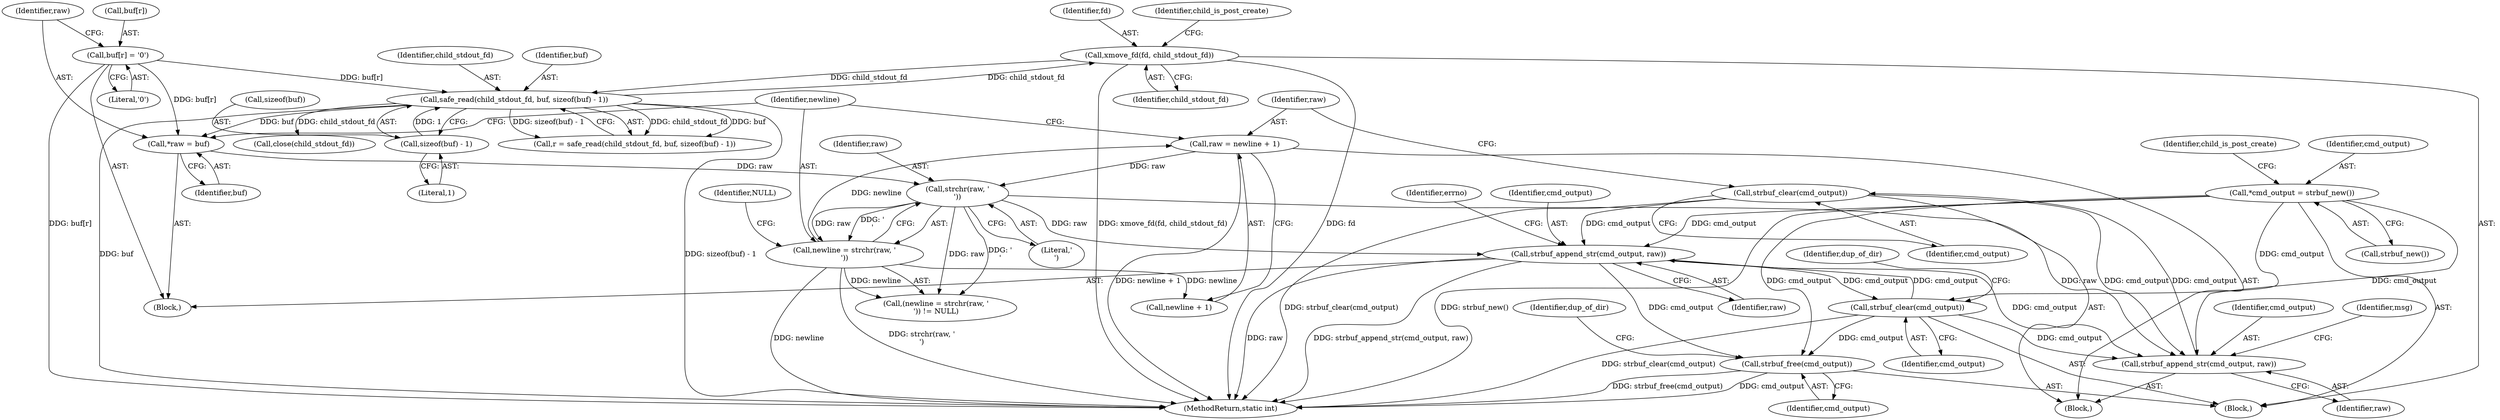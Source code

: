 digraph "0_abrt_8939398b82006ba1fec4ed491339fc075f43fc7c_0@pointer" {
"1000265" [label="(Call,strbuf_clear(cmd_output))"];
"1000235" [label="(Call,strbuf_append_str(cmd_output, raw))"];
"1000183" [label="(Call,*cmd_output = strbuf_new())"];
"1000475" [label="(Call,strbuf_clear(cmd_output))"];
"1000272" [label="(Call,strbuf_append_str(cmd_output, raw))"];
"1000265" [label="(Call,strbuf_clear(cmd_output))"];
"1000226" [label="(Call,strchr(raw, '\n'))"];
"1000218" [label="(Call,*raw = buf)"];
"1000212" [label="(Call,buf[r] = '\0')"];
"1000200" [label="(Call,safe_read(child_stdout_fd, buf, sizeof(buf) - 1))"];
"1000469" [label="(Call,xmove_fd(fd, child_stdout_fd))"];
"1000203" [label="(Call,sizeof(buf) - 1)"];
"1000267" [label="(Call,raw = newline + 1)"];
"1000224" [label="(Call,newline = strchr(raw, '\n'))"];
"1000490" [label="(Call,strbuf_free(cmd_output))"];
"1000268" [label="(Identifier,raw)"];
"1000220" [label="(Identifier,buf)"];
"1000201" [label="(Identifier,child_stdout_fd)"];
"1000269" [label="(Call,newline + 1)"];
"1000228" [label="(Literal,'\n')"];
"1000195" [label="(Identifier,errno)"];
"1000227" [label="(Identifier,raw)"];
"1000274" [label="(Identifier,raw)"];
"1000185" [label="(Call,strbuf_new())"];
"1000229" [label="(Identifier,NULL)"];
"1000203" [label="(Call,sizeof(buf) - 1)"];
"1000236" [label="(Identifier,cmd_output)"];
"1000216" [label="(Literal,'\0')"];
"1000475" [label="(Call,strbuf_clear(cmd_output))"];
"1000491" [label="(Identifier,cmd_output)"];
"1000224" [label="(Call,newline = strchr(raw, '\n'))"];
"1000226" [label="(Call,strchr(raw, '\n'))"];
"1000218" [label="(Call,*raw = buf)"];
"1000206" [label="(Literal,1)"];
"1000237" [label="(Identifier,raw)"];
"1000225" [label="(Identifier,newline)"];
"1000493" [label="(Identifier,dup_of_dir)"];
"1000192" [label="(Block,)"];
"1000202" [label="(Identifier,buf)"];
"1000476" [label="(Identifier,cmd_output)"];
"1000471" [label="(Identifier,child_stdout_fd)"];
"1000265" [label="(Call,strbuf_clear(cmd_output))"];
"1000200" [label="(Call,safe_read(child_stdout_fd, buf, sizeof(buf) - 1))"];
"1000235" [label="(Call,strbuf_append_str(cmd_output, raw))"];
"1000213" [label="(Call,buf[r])"];
"1000240" [label="(Identifier,msg)"];
"1000219" [label="(Identifier,raw)"];
"1000267" [label="(Call,raw = newline + 1)"];
"1000473" [label="(Identifier,child_is_post_create)"];
"1000272" [label="(Call,strbuf_append_str(cmd_output, raw))"];
"1000204" [label="(Call,sizeof(buf))"];
"1000494" [label="(Call,close(child_stdout_fd))"];
"1000478" [label="(Identifier,dup_of_dir)"];
"1000470" [label="(Identifier,fd)"];
"1000212" [label="(Call,buf[r] = '\0')"];
"1000498" [label="(MethodReturn,static int)"];
"1000198" [label="(Call,r = safe_read(child_stdout_fd, buf, sizeof(buf) - 1))"];
"1000230" [label="(Block,)"];
"1000273" [label="(Identifier,cmd_output)"];
"1000266" [label="(Identifier,cmd_output)"];
"1000133" [label="(Block,)"];
"1000184" [label="(Identifier,cmd_output)"];
"1000490" [label="(Call,strbuf_free(cmd_output))"];
"1000223" [label="(Call,(newline = strchr(raw, '\n')) != NULL)"];
"1000469" [label="(Call,xmove_fd(fd, child_stdout_fd))"];
"1000183" [label="(Call,*cmd_output = strbuf_new())"];
"1000188" [label="(Identifier,child_is_post_create)"];
"1000265" -> "1000230"  [label="AST: "];
"1000265" -> "1000266"  [label="CFG: "];
"1000266" -> "1000265"  [label="AST: "];
"1000268" -> "1000265"  [label="CFG: "];
"1000265" -> "1000498"  [label="DDG: strbuf_clear(cmd_output)"];
"1000265" -> "1000235"  [label="DDG: cmd_output"];
"1000235" -> "1000265"  [label="DDG: cmd_output"];
"1000265" -> "1000272"  [label="DDG: cmd_output"];
"1000235" -> "1000230"  [label="AST: "];
"1000235" -> "1000237"  [label="CFG: "];
"1000236" -> "1000235"  [label="AST: "];
"1000237" -> "1000235"  [label="AST: "];
"1000240" -> "1000235"  [label="CFG: "];
"1000183" -> "1000235"  [label="DDG: cmd_output"];
"1000475" -> "1000235"  [label="DDG: cmd_output"];
"1000272" -> "1000235"  [label="DDG: cmd_output"];
"1000226" -> "1000235"  [label="DDG: raw"];
"1000183" -> "1000133"  [label="AST: "];
"1000183" -> "1000185"  [label="CFG: "];
"1000184" -> "1000183"  [label="AST: "];
"1000185" -> "1000183"  [label="AST: "];
"1000188" -> "1000183"  [label="CFG: "];
"1000183" -> "1000498"  [label="DDG: strbuf_new()"];
"1000183" -> "1000272"  [label="DDG: cmd_output"];
"1000183" -> "1000475"  [label="DDG: cmd_output"];
"1000183" -> "1000490"  [label="DDG: cmd_output"];
"1000475" -> "1000133"  [label="AST: "];
"1000475" -> "1000476"  [label="CFG: "];
"1000476" -> "1000475"  [label="AST: "];
"1000478" -> "1000475"  [label="CFG: "];
"1000475" -> "1000498"  [label="DDG: strbuf_clear(cmd_output)"];
"1000475" -> "1000272"  [label="DDG: cmd_output"];
"1000272" -> "1000475"  [label="DDG: cmd_output"];
"1000475" -> "1000490"  [label="DDG: cmd_output"];
"1000272" -> "1000192"  [label="AST: "];
"1000272" -> "1000274"  [label="CFG: "];
"1000273" -> "1000272"  [label="AST: "];
"1000274" -> "1000272"  [label="AST: "];
"1000195" -> "1000272"  [label="CFG: "];
"1000272" -> "1000498"  [label="DDG: raw"];
"1000272" -> "1000498"  [label="DDG: strbuf_append_str(cmd_output, raw)"];
"1000226" -> "1000272"  [label="DDG: raw"];
"1000272" -> "1000490"  [label="DDG: cmd_output"];
"1000226" -> "1000224"  [label="AST: "];
"1000226" -> "1000228"  [label="CFG: "];
"1000227" -> "1000226"  [label="AST: "];
"1000228" -> "1000226"  [label="AST: "];
"1000224" -> "1000226"  [label="CFG: "];
"1000226" -> "1000223"  [label="DDG: raw"];
"1000226" -> "1000223"  [label="DDG: '\n'"];
"1000226" -> "1000224"  [label="DDG: raw"];
"1000226" -> "1000224"  [label="DDG: '\n'"];
"1000218" -> "1000226"  [label="DDG: raw"];
"1000267" -> "1000226"  [label="DDG: raw"];
"1000218" -> "1000192"  [label="AST: "];
"1000218" -> "1000220"  [label="CFG: "];
"1000219" -> "1000218"  [label="AST: "];
"1000220" -> "1000218"  [label="AST: "];
"1000225" -> "1000218"  [label="CFG: "];
"1000212" -> "1000218"  [label="DDG: buf[r]"];
"1000200" -> "1000218"  [label="DDG: buf"];
"1000212" -> "1000192"  [label="AST: "];
"1000212" -> "1000216"  [label="CFG: "];
"1000213" -> "1000212"  [label="AST: "];
"1000216" -> "1000212"  [label="AST: "];
"1000219" -> "1000212"  [label="CFG: "];
"1000212" -> "1000498"  [label="DDG: buf[r]"];
"1000212" -> "1000200"  [label="DDG: buf[r]"];
"1000200" -> "1000198"  [label="AST: "];
"1000200" -> "1000203"  [label="CFG: "];
"1000201" -> "1000200"  [label="AST: "];
"1000202" -> "1000200"  [label="AST: "];
"1000203" -> "1000200"  [label="AST: "];
"1000198" -> "1000200"  [label="CFG: "];
"1000200" -> "1000498"  [label="DDG: sizeof(buf) - 1"];
"1000200" -> "1000498"  [label="DDG: buf"];
"1000200" -> "1000198"  [label="DDG: child_stdout_fd"];
"1000200" -> "1000198"  [label="DDG: buf"];
"1000200" -> "1000198"  [label="DDG: sizeof(buf) - 1"];
"1000469" -> "1000200"  [label="DDG: child_stdout_fd"];
"1000203" -> "1000200"  [label="DDG: 1"];
"1000200" -> "1000469"  [label="DDG: child_stdout_fd"];
"1000200" -> "1000494"  [label="DDG: child_stdout_fd"];
"1000469" -> "1000133"  [label="AST: "];
"1000469" -> "1000471"  [label="CFG: "];
"1000470" -> "1000469"  [label="AST: "];
"1000471" -> "1000469"  [label="AST: "];
"1000473" -> "1000469"  [label="CFG: "];
"1000469" -> "1000498"  [label="DDG: xmove_fd(fd, child_stdout_fd)"];
"1000469" -> "1000498"  [label="DDG: fd"];
"1000203" -> "1000206"  [label="CFG: "];
"1000204" -> "1000203"  [label="AST: "];
"1000206" -> "1000203"  [label="AST: "];
"1000267" -> "1000230"  [label="AST: "];
"1000267" -> "1000269"  [label="CFG: "];
"1000268" -> "1000267"  [label="AST: "];
"1000269" -> "1000267"  [label="AST: "];
"1000225" -> "1000267"  [label="CFG: "];
"1000267" -> "1000498"  [label="DDG: newline + 1"];
"1000224" -> "1000267"  [label="DDG: newline"];
"1000224" -> "1000223"  [label="AST: "];
"1000225" -> "1000224"  [label="AST: "];
"1000229" -> "1000224"  [label="CFG: "];
"1000224" -> "1000498"  [label="DDG: newline"];
"1000224" -> "1000498"  [label="DDG: strchr(raw, '\n')"];
"1000224" -> "1000223"  [label="DDG: newline"];
"1000224" -> "1000269"  [label="DDG: newline"];
"1000490" -> "1000133"  [label="AST: "];
"1000490" -> "1000491"  [label="CFG: "];
"1000491" -> "1000490"  [label="AST: "];
"1000493" -> "1000490"  [label="CFG: "];
"1000490" -> "1000498"  [label="DDG: cmd_output"];
"1000490" -> "1000498"  [label="DDG: strbuf_free(cmd_output)"];
}
